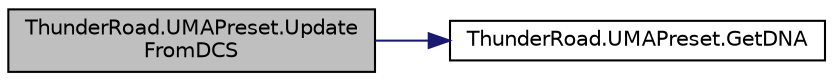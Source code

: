 digraph "ThunderRoad.UMAPreset.UpdateFromDCS"
{
 // LATEX_PDF_SIZE
  edge [fontname="Helvetica",fontsize="10",labelfontname="Helvetica",labelfontsize="10"];
  node [fontname="Helvetica",fontsize="10",shape=record];
  rankdir="LR";
  Node1 [label="ThunderRoad.UMAPreset.Update\lFromDCS",height=0.2,width=0.4,color="black", fillcolor="grey75", style="filled", fontcolor="black",tooltip="Updates from DCS."];
  Node1 -> Node2 [color="midnightblue",fontsize="10",style="solid",fontname="Helvetica"];
  Node2 [label="ThunderRoad.UMAPreset.GetDNA",height=0.2,width=0.4,color="black", fillcolor="white", style="filled",URL="$class_thunder_road_1_1_u_m_a_preset.html#ab0aae1cf73e7c372775725b82bf3f6b3",tooltip="Gets the dna."];
}
